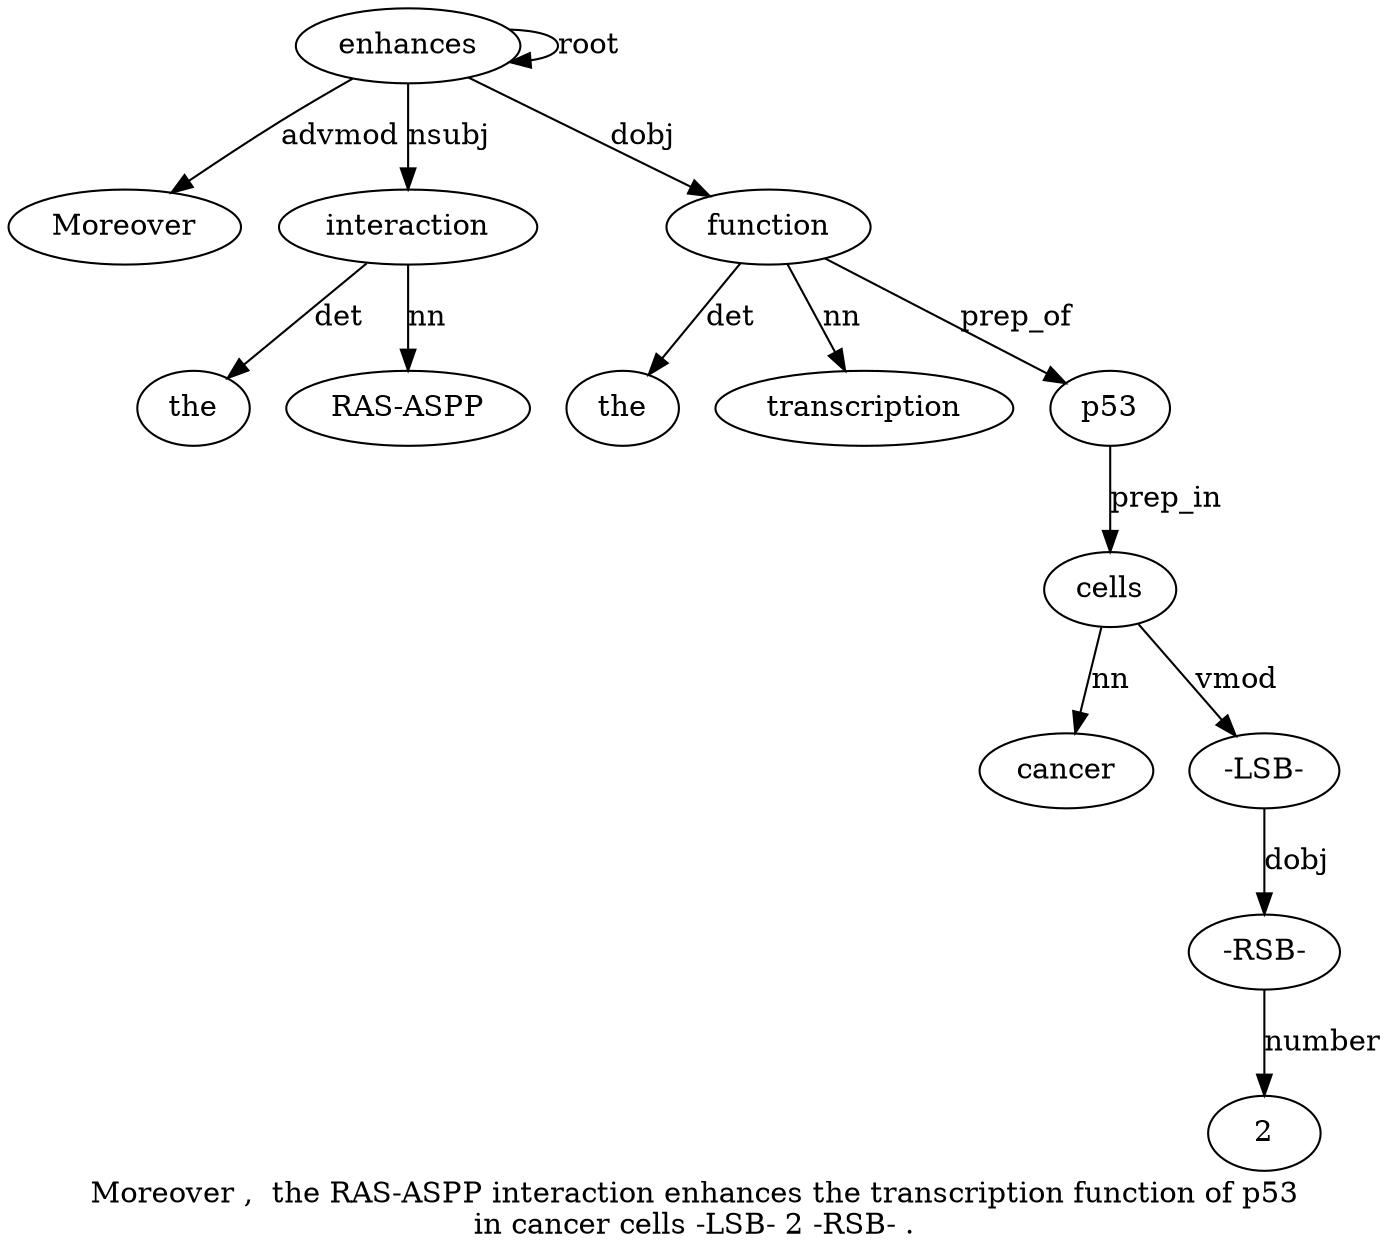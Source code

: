 digraph "Moreover ,  the RAS-ASPP interaction enhances the transcription function of p53 in cancer cells -LSB- 2 -RSB- ." {
label="Moreover ,  the RAS-ASPP interaction enhances the transcription function of p53
in cancer cells -LSB- 2 -RSB- .";
enhances6 [style=filled, fillcolor=white, label=enhances];
Moreover1 [style=filled, fillcolor=white, label=Moreover];
enhances6 -> Moreover1  [label=advmod];
interaction5 [style=filled, fillcolor=white, label=interaction];
the3 [style=filled, fillcolor=white, label=the];
interaction5 -> the3  [label=det];
"RAS-ASPP4" [style=filled, fillcolor=white, label="RAS-ASPP"];
interaction5 -> "RAS-ASPP4"  [label=nn];
enhances6 -> interaction5  [label=nsubj];
enhances6 -> enhances6  [label=root];
function9 [style=filled, fillcolor=white, label=function];
the7 [style=filled, fillcolor=white, label=the];
function9 -> the7  [label=det];
transcription8 [style=filled, fillcolor=white, label=transcription];
function9 -> transcription8  [label=nn];
enhances6 -> function9  [label=dobj];
p5311 [style=filled, fillcolor=white, label=p53];
function9 -> p5311  [label=prep_of];
cells14 [style=filled, fillcolor=white, label=cells];
cancer13 [style=filled, fillcolor=white, label=cancer];
cells14 -> cancer13  [label=nn];
p5311 -> cells14  [label=prep_in];
"-LSB-15" [style=filled, fillcolor=white, label="-LSB-"];
cells14 -> "-LSB-15"  [label=vmod];
"-RSB-17" [style=filled, fillcolor=white, label="-RSB-"];
216 [style=filled, fillcolor=white, label=2];
"-RSB-17" -> 216  [label=number];
"-LSB-15" -> "-RSB-17"  [label=dobj];
}

